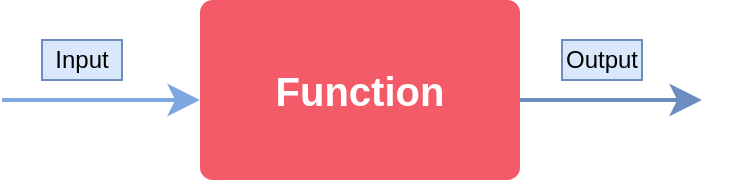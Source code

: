 <mxfile version="15.3.1" type="device"><diagram id="6a731a19-8d31-9384-78a2-239565b7b9f0" name="Page-1"><mxGraphModel dx="1673" dy="896" grid="1" gridSize="10" guides="1" tooltips="1" connect="1" arrows="1" fold="1" page="1" pageScale="1" pageWidth="1169" pageHeight="827" background="#FFFFFF" math="0" shadow="0"><root><mxCell id="0"/><mxCell id="1" parent="0"/><mxCell id="zaiu0x7x3csYG41GcLt0-1770" value="&lt;font style=&quot;font-size: 20px&quot; color=&quot;#ffffff&quot;&gt;Function&lt;/font&gt;" style="rounded=1;whiteSpace=wrap;html=1;shadow=0;labelBackgroundColor=none;strokeColor=none;strokeWidth=3;fillColor=#F45B69;fontFamily=Helvetica;fontSize=14;fontColor=#E4FDE1;align=center;spacing=5;fontStyle=1;arcSize=7;perimeterSpacing=2;" parent="1" vertex="1"><mxGeometry x="499" y="150" width="160" height="90" as="geometry"/></mxCell><mxCell id="zaiu0x7x3csYG41GcLt0-1771" value="" style="endArrow=classic;html=1;fillColor=#F45B69;endSize=10;startSize=10;curved=1;strokeWidth=2;sketch=0;shadow=0;labelBackgroundColor=#114B5F;fontColor=#E4FDE1;strokeColor=#7EA6E0;" parent="1" edge="1"><mxGeometry width="50" height="50" relative="1" as="geometry"><mxPoint x="400" y="200" as="sourcePoint"/><mxPoint x="499" y="200" as="targetPoint"/></mxGeometry></mxCell><mxCell id="zaiu0x7x3csYG41GcLt0-1773" value="" style="endArrow=classic;html=1;fillColor=#dae8fc;jumpSize=15;endSize=10;startSize=10;strokeWidth=2;labelBackgroundColor=#114B5F;fontColor=#E4FDE1;strokeColor=#6c8ebf;" parent="1" edge="1"><mxGeometry width="50" height="50" relative="1" as="geometry"><mxPoint x="659" y="200" as="sourcePoint"/><mxPoint x="750" y="200" as="targetPoint"/></mxGeometry></mxCell><mxCell id="kSNZ-lYZNop5UjqllcUf-1760" value="Input" style="text;html=1;strokeColor=#6c8ebf;fillColor=#dae8fc;align=center;verticalAlign=middle;whiteSpace=wrap;rounded=0;" vertex="1" parent="1"><mxGeometry x="420" y="170" width="40" height="20" as="geometry"/></mxCell><mxCell id="kSNZ-lYZNop5UjqllcUf-1761" value="Output" style="text;html=1;strokeColor=#6c8ebf;fillColor=#dae8fc;align=center;verticalAlign=middle;whiteSpace=wrap;rounded=0;" vertex="1" parent="1"><mxGeometry x="680" y="170" width="40" height="20" as="geometry"/></mxCell></root></mxGraphModel></diagram></mxfile>